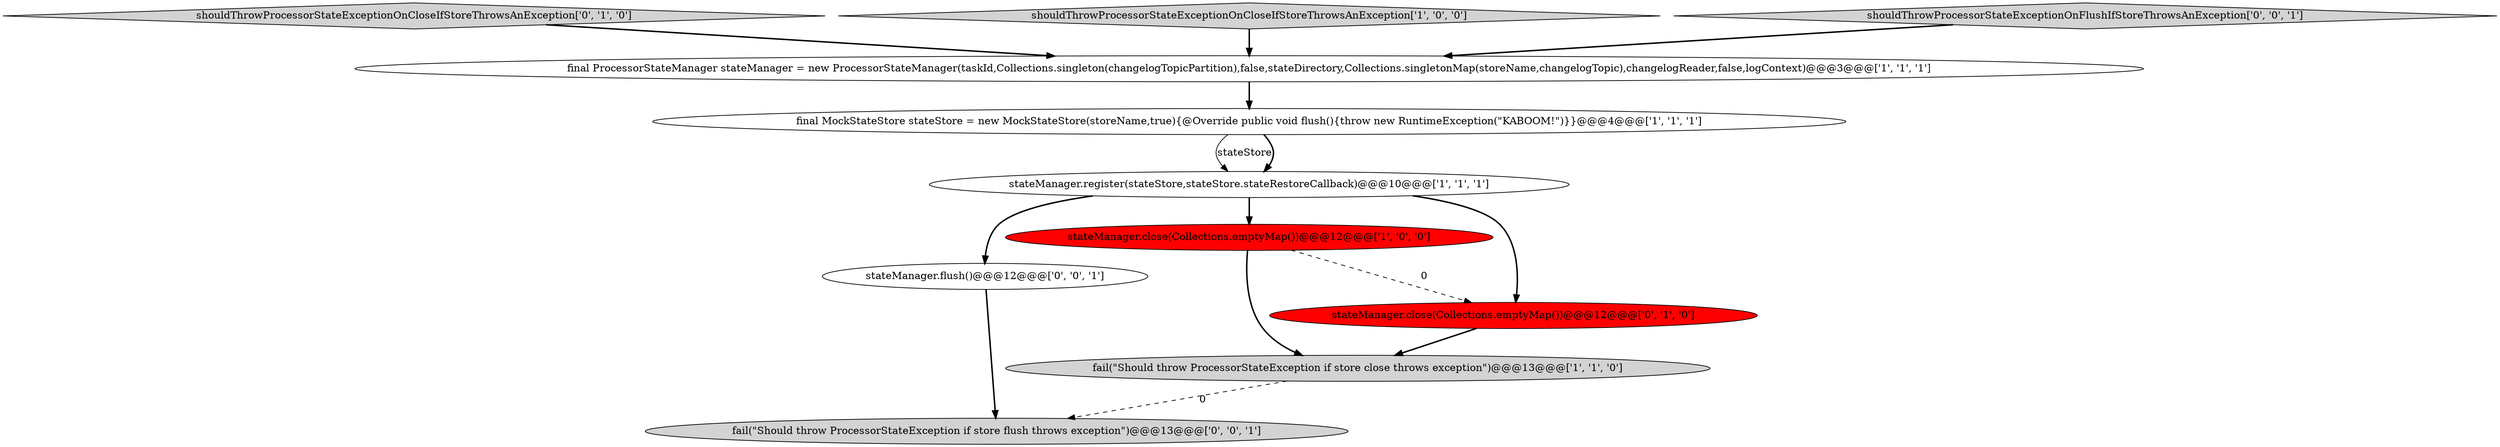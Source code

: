 digraph {
7 [style = filled, label = "shouldThrowProcessorStateExceptionOnCloseIfStoreThrowsAnException['0', '1', '0']", fillcolor = lightgray, shape = diamond image = "AAA0AAABBB2BBB"];
1 [style = filled, label = "final ProcessorStateManager stateManager = new ProcessorStateManager(taskId,Collections.singleton(changelogTopicPartition),false,stateDirectory,Collections.singletonMap(storeName,changelogTopic),changelogReader,false,logContext)@@@3@@@['1', '1', '1']", fillcolor = white, shape = ellipse image = "AAA0AAABBB1BBB"];
6 [style = filled, label = "stateManager.close(Collections.emptyMap())@@@12@@@['0', '1', '0']", fillcolor = red, shape = ellipse image = "AAA1AAABBB2BBB"];
2 [style = filled, label = "stateManager.register(stateStore,stateStore.stateRestoreCallback)@@@10@@@['1', '1', '1']", fillcolor = white, shape = ellipse image = "AAA0AAABBB1BBB"];
0 [style = filled, label = "shouldThrowProcessorStateExceptionOnCloseIfStoreThrowsAnException['1', '0', '0']", fillcolor = lightgray, shape = diamond image = "AAA0AAABBB1BBB"];
9 [style = filled, label = "shouldThrowProcessorStateExceptionOnFlushIfStoreThrowsAnException['0', '0', '1']", fillcolor = lightgray, shape = diamond image = "AAA0AAABBB3BBB"];
5 [style = filled, label = "fail(\"Should throw ProcessorStateException if store close throws exception\")@@@13@@@['1', '1', '0']", fillcolor = lightgray, shape = ellipse image = "AAA0AAABBB1BBB"];
8 [style = filled, label = "stateManager.flush()@@@12@@@['0', '0', '1']", fillcolor = white, shape = ellipse image = "AAA0AAABBB3BBB"];
3 [style = filled, label = "final MockStateStore stateStore = new MockStateStore(storeName,true){@Override public void flush(){throw new RuntimeException(\"KABOOM!\")}}@@@4@@@['1', '1', '1']", fillcolor = white, shape = ellipse image = "AAA0AAABBB1BBB"];
4 [style = filled, label = "stateManager.close(Collections.emptyMap())@@@12@@@['1', '0', '0']", fillcolor = red, shape = ellipse image = "AAA1AAABBB1BBB"];
10 [style = filled, label = "fail(\"Should throw ProcessorStateException if store flush throws exception\")@@@13@@@['0', '0', '1']", fillcolor = lightgray, shape = ellipse image = "AAA0AAABBB3BBB"];
1->3 [style = bold, label=""];
8->10 [style = bold, label=""];
6->5 [style = bold, label=""];
7->1 [style = bold, label=""];
3->2 [style = solid, label="stateStore"];
3->2 [style = bold, label=""];
9->1 [style = bold, label=""];
4->6 [style = dashed, label="0"];
5->10 [style = dashed, label="0"];
2->4 [style = bold, label=""];
4->5 [style = bold, label=""];
0->1 [style = bold, label=""];
2->6 [style = bold, label=""];
2->8 [style = bold, label=""];
}
